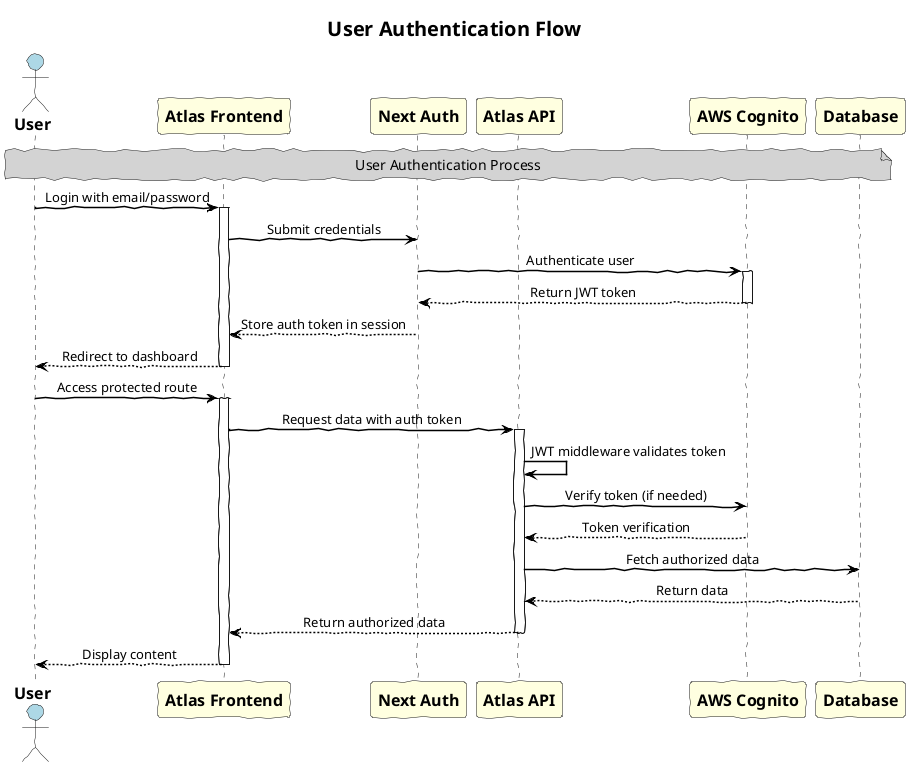 @startuml
' Use handwritten style with improved fonts and spacing
skinparam sequenceMessageAlign center
skinparam backgroundColor white
skinparam handwritten true
skinparam defaultTextAlignment center

' Fix fonts and arrow styling
skinparam ArrowColor black
skinparam ArrowThickness 1.5
skinparam ParticipantFontSize 16
skinparam ParticipantFontStyle bold
skinparam ActorFontSize 16
skinparam ActorFontStyle bold
skinparam NoteFontSize 14
skinparam TitleFontSize 20
skinparam TitleFontStyle bold

' Color participants for better visualization
skinparam ActorBackgroundColor lightblue
skinparam ParticipantBackgroundColor lightyellow
skinparam NoteBackgroundColor lightgray

title User Authentication Flow

actor User
participant "Atlas Frontend" as Frontend
participant "Next Auth" as NextAuth
participant "Atlas API" as API
participant "AWS Cognito" as Cognito
participant "Database" as DB

note over User, DB: User Authentication Process

User -> Frontend: Login with email/password
activate Frontend
Frontend -> NextAuth: Submit credentials
NextAuth -> Cognito: Authenticate user
activate Cognito
Cognito --> NextAuth: Return JWT token
deactivate Cognito
NextAuth --> Frontend: Store auth token in session
Frontend --> User: Redirect to dashboard
deactivate Frontend

User -> Frontend: Access protected route
activate Frontend
Frontend -> API: Request data with auth token
activate API
API -> API: JWT middleware validates token
API -> Cognito: Verify token (if needed)
Cognito --> API: Token verification
API -> DB: Fetch authorized data
DB --> API: Return data
API --> Frontend: Return authorized data
deactivate API
Frontend --> User: Display content
deactivate Frontend
@enduml